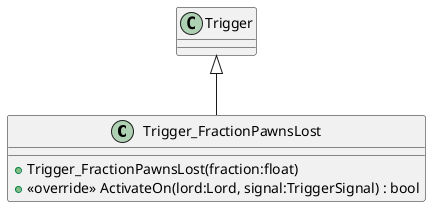 @startuml
class Trigger_FractionPawnsLost {
    + Trigger_FractionPawnsLost(fraction:float)
    + <<override>> ActivateOn(lord:Lord, signal:TriggerSignal) : bool
}
Trigger <|-- Trigger_FractionPawnsLost
@enduml

